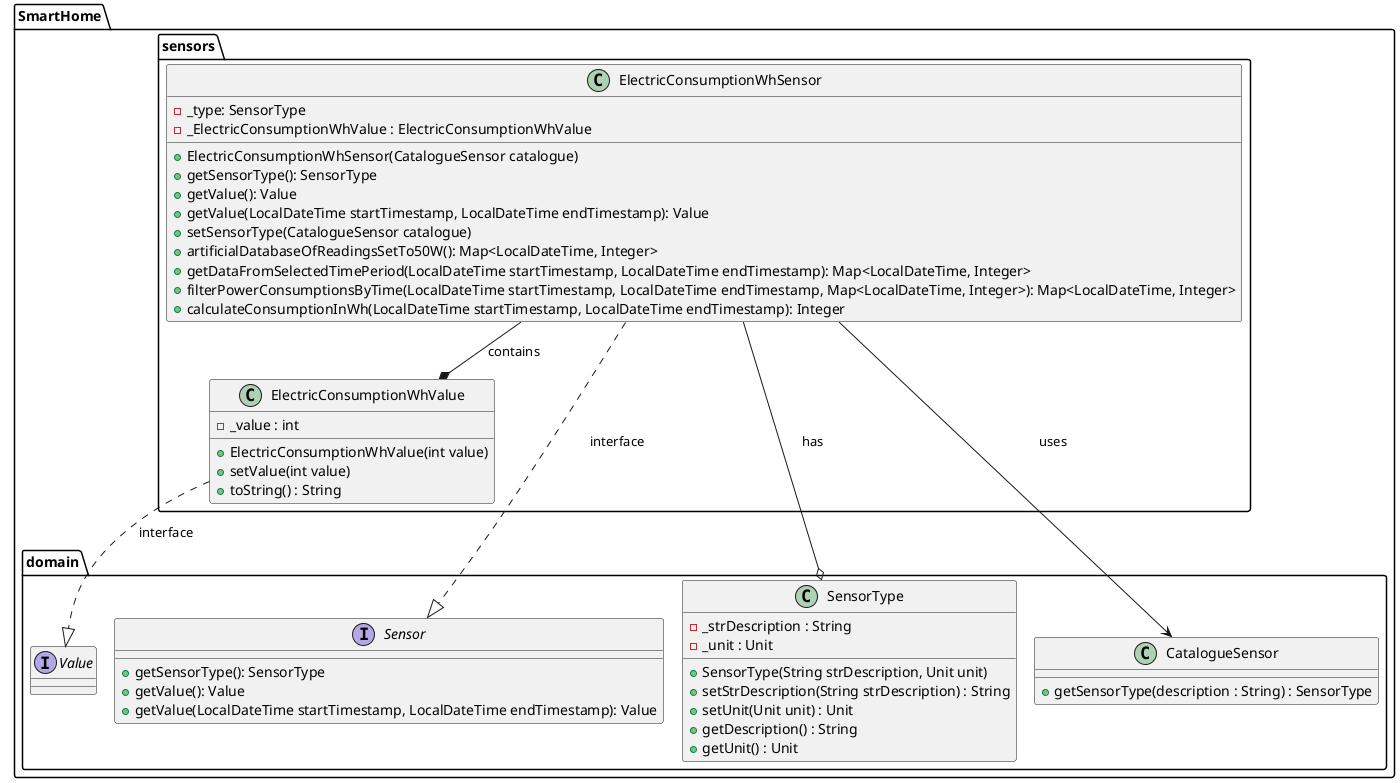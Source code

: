 @startuml
!pragma layout smetana

package SmartHome.sensors {

  class ElectricConsumptionWhSensor {
    - _type: SensorType
    - _ElectricConsumptionWhValue : ElectricConsumptionWhValue
    + ElectricConsumptionWhSensor(CatalogueSensor catalogue)
    + getSensorType(): SensorType
    + getValue(): Value
    + getValue(LocalDateTime startTimestamp, LocalDateTime endTimestamp): Value
    + setSensorType(CatalogueSensor catalogue)
    + artificialDatabaseOfReadingsSetTo50W(): Map<LocalDateTime, Integer>
    + getDataFromSelectedTimePeriod(LocalDateTime startTimestamp, LocalDateTime endTimestamp): Map<LocalDateTime, Integer>
    + filterPowerConsumptionsByTime(LocalDateTime startTimestamp, LocalDateTime endTimestamp, Map<LocalDateTime, Integer>): Map<LocalDateTime, Integer>
    + calculateConsumptionInWh(LocalDateTime startTimestamp, LocalDateTime endTimestamp): Integer
  }

  class ElectricConsumptionWhValue {
    - _value : int
    + ElectricConsumptionWhValue(int value)
    + setValue(int value)
    + toString() : String
  }

}

package SmartHome.domain {
  interface Sensor {
    + getSensorType(): SensorType
    + getValue(): Value
    + getValue(LocalDateTime startTimestamp, LocalDateTime endTimestamp): Value
  }
  interface Value {
  }

  class SensorType {
    - _strDescription : String
    - _unit : Unit
    + SensorType(String strDescription, Unit unit)
    + setStrDescription(String strDescription) : String
    + setUnit(Unit unit) : Unit
    + getDescription() : String
    + getUnit() : Unit
  }

 class CatalogueSensor {
    + getSensorType(description : String) : SensorType
  }

}

SmartHome.sensors.ElectricConsumptionWhSensor ..|> SmartHome.domain.Sensor: interface
SmartHome.sensors.ElectricConsumptionWhSensor --o SmartHome.domain.SensorType : has
SmartHome.sensors.ElectricConsumptionWhSensor --> SmartHome.domain.CatalogueSensor : uses
SmartHome.sensors.ElectricConsumptionWhSensor --* SmartHome.sensors.ElectricConsumptionWhValue : contains
SmartHome.sensors.ElectricConsumptionWhValue ..|> SmartHome.domain.Value: interface

@enduml